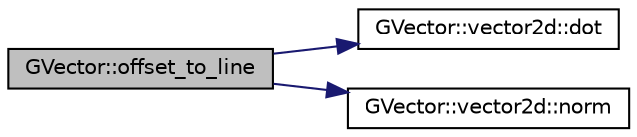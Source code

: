 digraph "GVector::offset_to_line"
{
 // INTERACTIVE_SVG=YES
  edge [fontname="Helvetica",fontsize="10",labelfontname="Helvetica",labelfontsize="10"];
  node [fontname="Helvetica",fontsize="10",shape=record];
  rankdir="LR";
  Node1 [label="GVector::offset_to_line",height=0.2,width=0.4,color="black", fillcolor="grey75", style="filled", fontcolor="black"];
  Node1 -> Node2 [color="midnightblue",fontsize="10",style="solid",fontname="Helvetica"];
  Node2 [label="GVector::vector2d::dot",height=0.2,width=0.4,color="black", fillcolor="white", style="filled",URL="$d8/d10/class_g_vector_1_1vector2d.html#ad26a7d9a1fa9f3121d9a44f61d7691c6",tooltip="return dot product of vector with p "];
  Node1 -> Node3 [color="midnightblue",fontsize="10",style="solid",fontname="Helvetica"];
  Node3 [label="GVector::vector2d::norm",height=0.2,width=0.4,color="black", fillcolor="white", style="filled",URL="$d8/d10/class_g_vector_1_1vector2d.html#ad9add03b4716ed8a0f726fe4e42310fc",tooltip="return a unit length vector in the same direction "];
}
